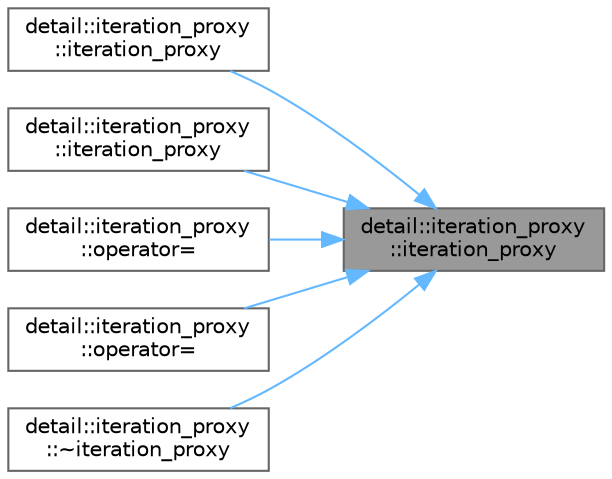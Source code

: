 digraph "detail::iteration_proxy::iteration_proxy"
{
 // LATEX_PDF_SIZE
  bgcolor="transparent";
  edge [fontname=Helvetica,fontsize=10,labelfontname=Helvetica,labelfontsize=10];
  node [fontname=Helvetica,fontsize=10,shape=box,height=0.2,width=0.4];
  rankdir="RL";
  Node1 [id="Node000001",label="detail::iteration_proxy\l::iteration_proxy",height=0.2,width=0.4,color="gray40", fillcolor="grey60", style="filled", fontcolor="black",tooltip=" "];
  Node1 -> Node2 [id="edge1_Node000001_Node000002",dir="back",color="steelblue1",style="solid",tooltip=" "];
  Node2 [id="Node000002",label="detail::iteration_proxy\l::iteration_proxy",height=0.2,width=0.4,color="grey40", fillcolor="white", style="filled",URL="$classdetail_1_1iteration__proxy.html#a4d9937abad8e2908f1e81b3b19e4d9db",tooltip=" "];
  Node1 -> Node3 [id="edge2_Node000001_Node000003",dir="back",color="steelblue1",style="solid",tooltip=" "];
  Node3 [id="Node000003",label="detail::iteration_proxy\l::iteration_proxy",height=0.2,width=0.4,color="grey40", fillcolor="white", style="filled",URL="$classdetail_1_1iteration__proxy.html#a1ccfdd5135a7e29c987c2f111d72cbca",tooltip=" "];
  Node1 -> Node4 [id="edge3_Node000001_Node000004",dir="back",color="steelblue1",style="solid",tooltip=" "];
  Node4 [id="Node000004",label="detail::iteration_proxy\l::operator=",height=0.2,width=0.4,color="grey40", fillcolor="white", style="filled",URL="$classdetail_1_1iteration__proxy.html#ae71d01449ab5377bdc414fa717fef563",tooltip=" "];
  Node1 -> Node5 [id="edge4_Node000001_Node000005",dir="back",color="steelblue1",style="solid",tooltip=" "];
  Node5 [id="Node000005",label="detail::iteration_proxy\l::operator=",height=0.2,width=0.4,color="grey40", fillcolor="white", style="filled",URL="$classdetail_1_1iteration__proxy.html#ac254d754fa6b280cc35a646a27df131d",tooltip=" "];
  Node1 -> Node6 [id="edge5_Node000001_Node000006",dir="back",color="steelblue1",style="solid",tooltip=" "];
  Node6 [id="Node000006",label="detail::iteration_proxy\l::~iteration_proxy",height=0.2,width=0.4,color="grey40", fillcolor="white", style="filled",URL="$classdetail_1_1iteration__proxy.html#afbd08b788a7008a5d54c74f1df2c57a7",tooltip=" "];
}
